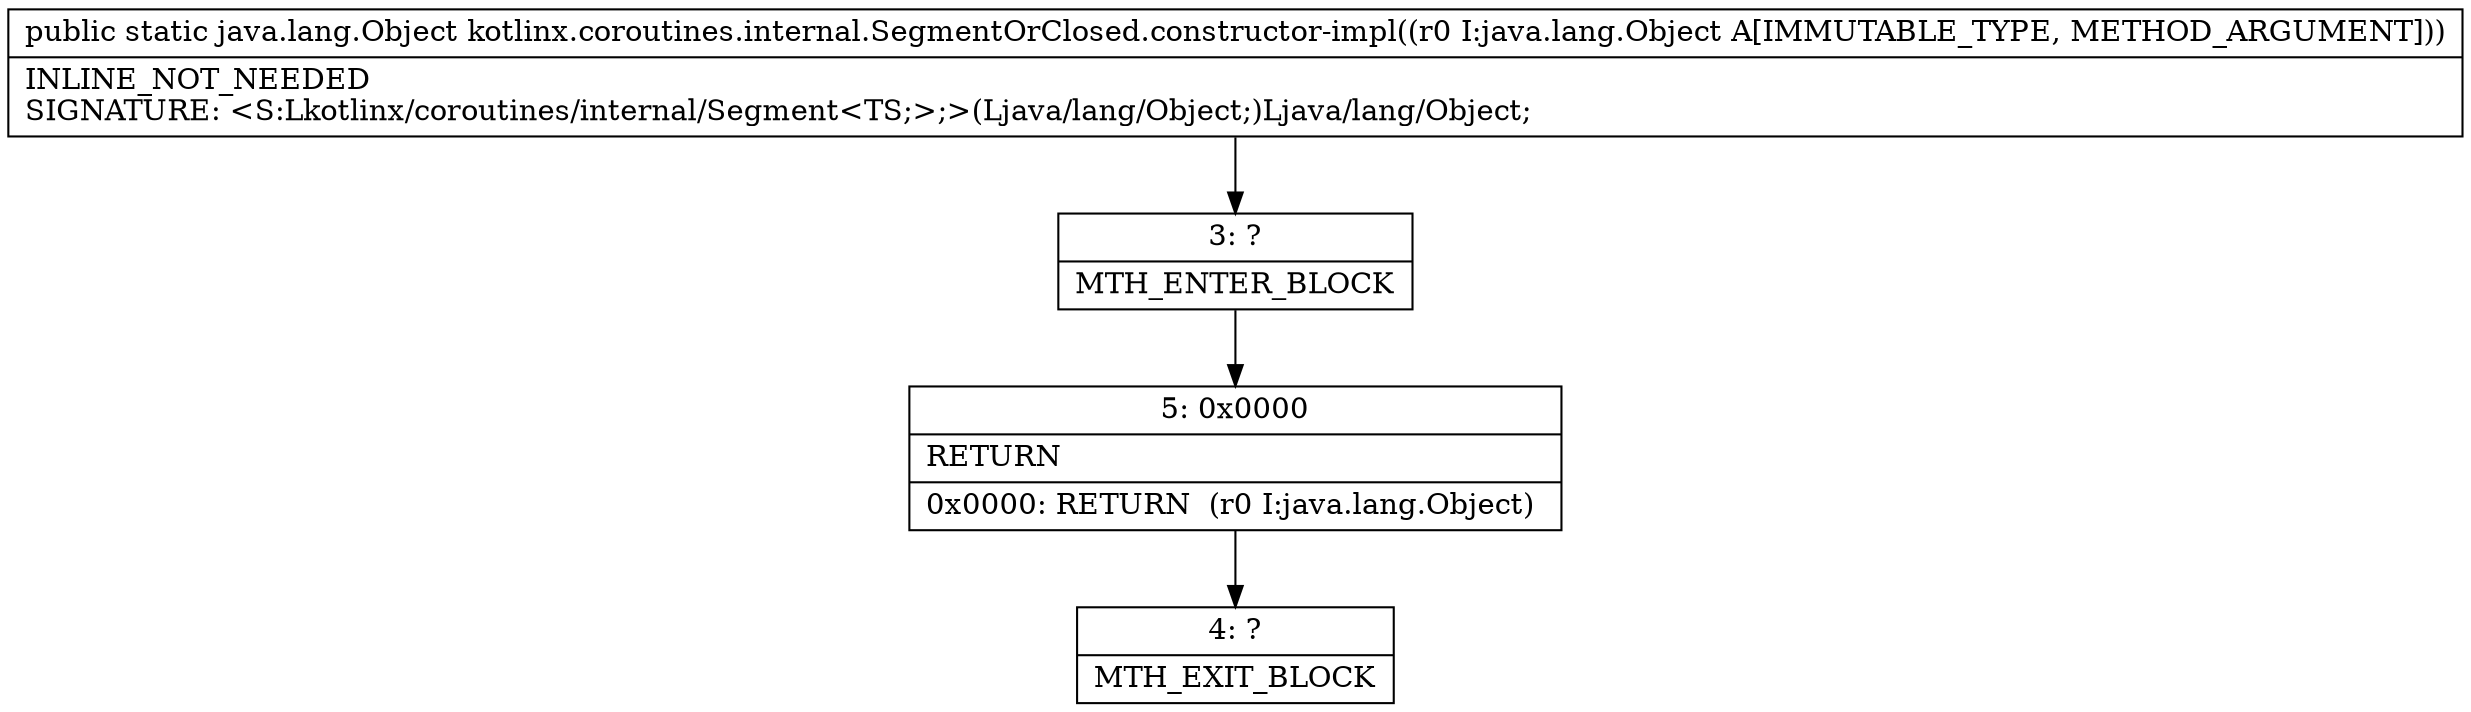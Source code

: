 digraph "CFG forkotlinx.coroutines.internal.SegmentOrClosed.constructor\-impl(Ljava\/lang\/Object;)Ljava\/lang\/Object;" {
Node_3 [shape=record,label="{3\:\ ?|MTH_ENTER_BLOCK\l}"];
Node_5 [shape=record,label="{5\:\ 0x0000|RETURN\l|0x0000: RETURN  (r0 I:java.lang.Object) \l}"];
Node_4 [shape=record,label="{4\:\ ?|MTH_EXIT_BLOCK\l}"];
MethodNode[shape=record,label="{public static java.lang.Object kotlinx.coroutines.internal.SegmentOrClosed.constructor\-impl((r0 I:java.lang.Object A[IMMUTABLE_TYPE, METHOD_ARGUMENT]))  | INLINE_NOT_NEEDED\lSIGNATURE: \<S:Lkotlinx\/coroutines\/internal\/Segment\<TS;\>;\>(Ljava\/lang\/Object;)Ljava\/lang\/Object;\l}"];
MethodNode -> Node_3;Node_3 -> Node_5;
Node_5 -> Node_4;
}

